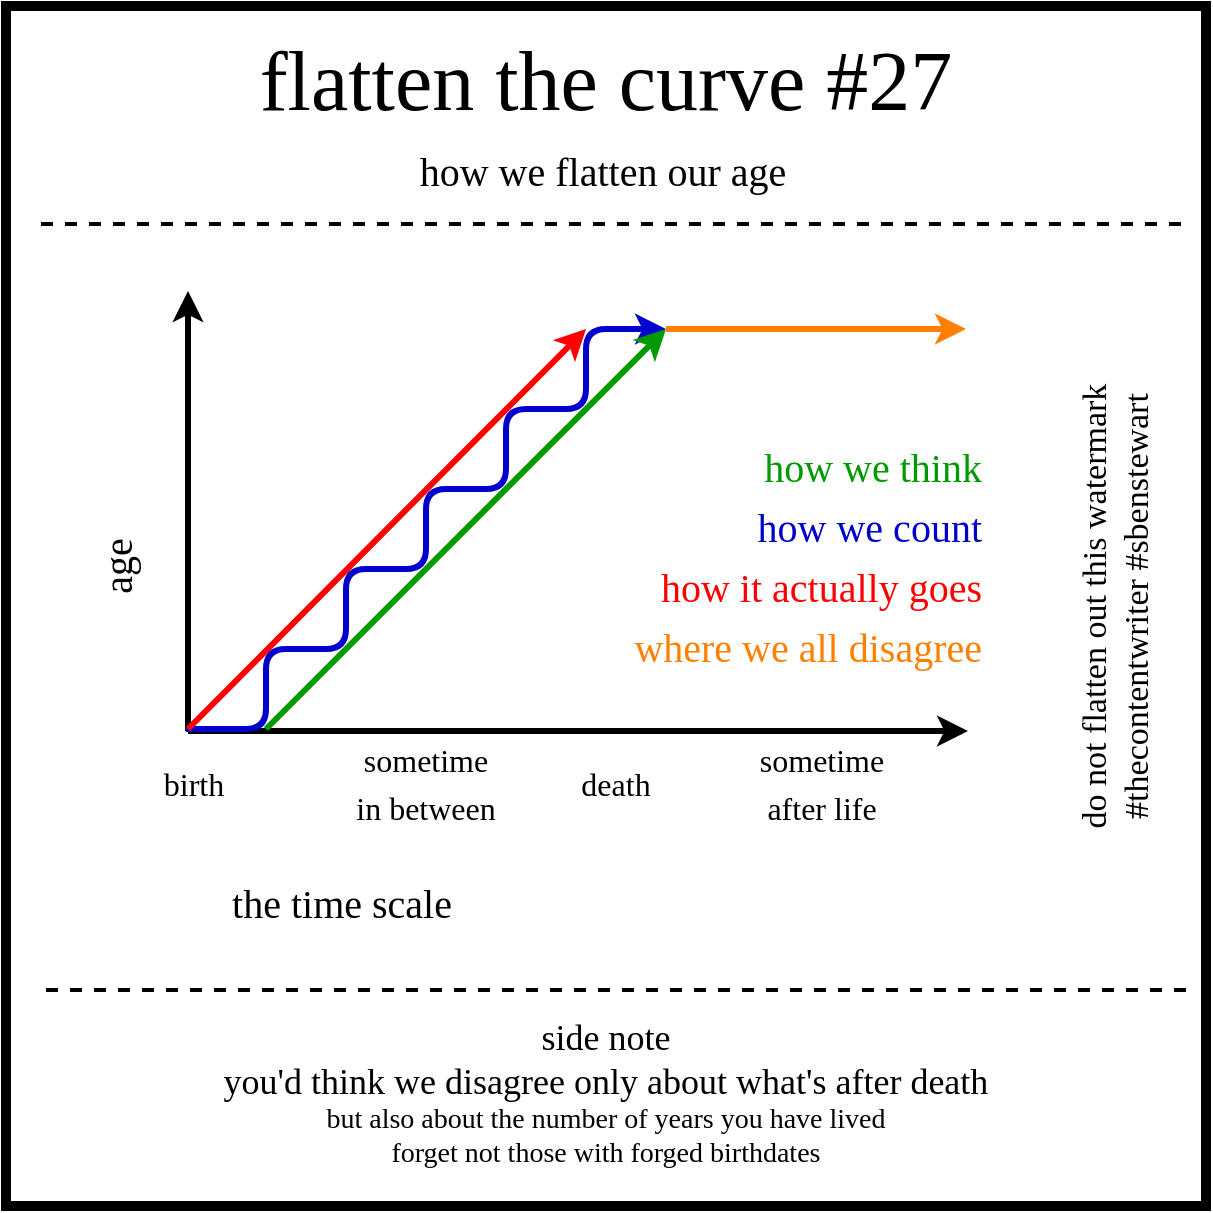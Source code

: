 <mxfile version="13.1.3" type="device"><diagram id="dX7Dphyso45SB9-RoEhv" name="Page-1"><mxGraphModel dx="742" dy="442" grid="1" gridSize="10" guides="1" tooltips="1" connect="1" arrows="1" fold="1" page="1" pageScale="1" pageWidth="827" pageHeight="1169" math="0" shadow="0"><root><mxCell id="0"/><mxCell id="1" parent="0"/><mxCell id="nfxZPmU7g6QgWNAvG-ER-2" value="" style="whiteSpace=wrap;html=1;aspect=fixed;strokeWidth=5;fillColor=none;fontFamily=xkcd;" parent="1" vertex="1"><mxGeometry x="210" y="90" width="600" height="600" as="geometry"/></mxCell><mxCell id="8b6ggLF4gSHIukh4vJdm-18" value="&lt;font&gt;&lt;font style=&quot;font-size: 42px&quot;&gt;flatten the curve #27&lt;/font&gt;&lt;br&gt;&lt;/font&gt;" style="text;html=1;strokeColor=none;fillColor=none;align=center;verticalAlign=middle;whiteSpace=wrap;rounded=0;fontFamily=xkcd;" parent="1" vertex="1"><mxGeometry x="225" y="118" width="570" height="20" as="geometry"/></mxCell><mxCell id="8b6ggLF4gSHIukh4vJdm-24" value="&lt;font&gt;&lt;span style=&quot;font-size: 20px&quot;&gt;how we flatten our age&lt;/span&gt;&lt;br&gt;&lt;/font&gt;" style="text;html=1;strokeColor=none;fillColor=none;align=center;verticalAlign=middle;whiteSpace=wrap;rounded=0;fontFamily=xkcd;" parent="1" vertex="1"><mxGeometry x="249.25" y="162" width="518.5" height="20" as="geometry"/></mxCell><mxCell id="8b6ggLF4gSHIukh4vJdm-30" value="" style="endArrow=none;dashed=1;html=1;strokeWidth=2;" parent="1" edge="1"><mxGeometry width="50" height="50" relative="1" as="geometry"><mxPoint x="797.5" y="199" as="sourcePoint"/><mxPoint x="222.5" y="199" as="targetPoint"/></mxGeometry></mxCell><mxCell id="k-dpR7HA_-HZ3Fbqk2lw-16" value="" style="endArrow=none;dashed=1;html=1;strokeWidth=2;" parent="1" edge="1"><mxGeometry width="50" height="50" relative="1" as="geometry"><mxPoint x="800" y="582" as="sourcePoint"/><mxPoint x="225" y="582" as="targetPoint"/></mxGeometry></mxCell><mxCell id="k-dpR7HA_-HZ3Fbqk2lw-17" value="&lt;font style=&quot;font-size: 14px&quot;&gt;&lt;span style=&quot;font-size: 18px&quot;&gt;side note&lt;br&gt;you'd think we disagree only about what's after death&lt;br&gt;&lt;/span&gt;but also about the number of years you have lived&lt;br&gt;forget not those with forged birthdates&lt;br&gt;&lt;/font&gt;" style="text;html=1;strokeColor=none;fillColor=none;align=center;verticalAlign=middle;whiteSpace=wrap;rounded=0;fontFamily=xkcd;" parent="1" vertex="1"><mxGeometry x="210" y="594" width="600" height="80" as="geometry"/></mxCell><mxCell id="euaHSMH8fYii958cPEId-22" style="edgeStyle=orthogonalEdgeStyle;rounded=0;orthogonalLoop=1;jettySize=auto;html=1;exitX=0.5;exitY=1;exitDx=0;exitDy=0;strokeWidth=2;" parent="1" edge="1"><mxGeometry relative="1" as="geometry"><mxPoint x="661" y="451" as="sourcePoint"/><mxPoint x="661" y="451" as="targetPoint"/></mxGeometry></mxCell><mxCell id="pKVuHFSoDqtFi99w7tCS-15" value="&lt;font style=&quot;font-size: 17px&quot;&gt;&lt;font style=&quot;font-size: 17px&quot;&gt;do not flatten out this watermark&lt;br&gt;&lt;/font&gt;#thecontentwriter #sbenstewart&lt;br&gt;&lt;/font&gt;" style="text;html=1;strokeColor=none;fillColor=none;align=center;verticalAlign=middle;whiteSpace=wrap;rounded=0;rotation=-90;fontFamily=xkcd;" parent="1" vertex="1"><mxGeometry x="605" y="380" width="320" height="20" as="geometry"/></mxCell><mxCell id="odyUgtSx1SayHA9AFXie-3" value="age" style="text;html=1;strokeColor=none;fillColor=none;align=center;verticalAlign=middle;whiteSpace=wrap;rounded=0;fontFamily=xkcd;rotation=-90;fontSize=20;" parent="1" vertex="1"><mxGeometry x="180" y="360" width="170" height="20" as="geometry"/></mxCell><mxCell id="odyUgtSx1SayHA9AFXie-14" value="&lt;font style=&quot;font-size: 20px&quot;&gt;the time scale&lt;/font&gt;" style="text;html=1;strokeColor=none;fillColor=none;align=center;verticalAlign=middle;whiteSpace=wrap;rounded=0;fontFamily=xkcd;rotation=0;fontSize=20;" parent="1" vertex="1"><mxGeometry x="240" y="527.5" width="276" height="20" as="geometry"/></mxCell><mxCell id="fDQIreuMYDqUIn-pE7Gs-9" value="&lt;font style=&quot;font-size: 16px&quot;&gt;birth&lt;br&gt;&lt;/font&gt;" style="text;html=1;strokeColor=none;fillColor=none;align=center;verticalAlign=middle;whiteSpace=wrap;rounded=0;fontFamily=xkcd;rotation=0;fontSize=20;" parent="1" vertex="1"><mxGeometry x="254" y="466.5" width="100" height="20" as="geometry"/></mxCell><mxCell id="odyUgtSx1SayHA9AFXie-1" value="" style="endArrow=classic;html=1;strokeWidth=3;startArrow=none;startFill=0;" parent="1" edge="1"><mxGeometry width="50" height="50" relative="1" as="geometry"><mxPoint x="301" y="452.5" as="sourcePoint"/><mxPoint x="301" y="232.5" as="targetPoint"/></mxGeometry></mxCell><mxCell id="odyUgtSx1SayHA9AFXie-2" value="" style="endArrow=classic;html=1;strokeWidth=3;" parent="1" edge="1"><mxGeometry width="50" height="50" relative="1" as="geometry"><mxPoint x="301" y="452.5" as="sourcePoint"/><mxPoint x="691" y="452.5" as="targetPoint"/></mxGeometry></mxCell><mxCell id="cGMLrvfSZg3sOqaBbrLv-2" value="&lt;span style=&quot;font-size: 16px&quot;&gt;sometime&lt;br&gt;in between&lt;/span&gt;" style="text;html=1;strokeColor=none;fillColor=none;align=center;verticalAlign=middle;whiteSpace=wrap;rounded=0;fontFamily=xkcd;rotation=0;fontSize=20;" parent="1" vertex="1"><mxGeometry x="370" y="466.5" width="100" height="20" as="geometry"/></mxCell><mxCell id="cGMLrvfSZg3sOqaBbrLv-5" value="&lt;span style=&quot;font-size: 16px&quot;&gt;death&lt;/span&gt;" style="text;html=1;strokeColor=none;fillColor=none;align=center;verticalAlign=middle;whiteSpace=wrap;rounded=0;fontFamily=xkcd;rotation=0;fontSize=20;" parent="1" vertex="1"><mxGeometry x="470" y="466.5" width="90" height="20" as="geometry"/></mxCell><mxCell id="L_Pzf_iVGUzFS7Sn7bNm-7" value="" style="endArrow=classic;html=1;strokeWidth=3;strokeColor=#0000CC;" edge="1" parent="1"><mxGeometry width="50" height="50" relative="1" as="geometry"><mxPoint x="300" y="451.5" as="sourcePoint"/><mxPoint x="540" y="251.5" as="targetPoint"/><Array as="points"><mxPoint x="340" y="451.5"/><mxPoint x="340" y="411.5"/><mxPoint x="380" y="411.5"/><mxPoint x="380" y="371.5"/><mxPoint x="420" y="371.5"/><mxPoint x="420" y="331.5"/><mxPoint x="460" y="331.5"/><mxPoint x="460" y="291.5"/><mxPoint x="500" y="291.5"/><mxPoint x="500" y="251.5"/><mxPoint x="540" y="251.5"/></Array></mxGeometry></mxCell><mxCell id="L_Pzf_iVGUzFS7Sn7bNm-9" value="&lt;span style=&quot;font-size: 16px&quot;&gt;sometime&lt;br&gt;after life&lt;br&gt;&lt;/span&gt;" style="text;html=1;strokeColor=none;fillColor=none;align=center;verticalAlign=middle;whiteSpace=wrap;rounded=0;fontFamily=xkcd;rotation=0;fontSize=20;" vertex="1" parent="1"><mxGeometry x="545" y="466.5" width="146" height="20" as="geometry"/></mxCell><mxCell id="L_Pzf_iVGUzFS7Sn7bNm-12" value="" style="endArrow=classic;html=1;strokeWidth=3;strokeColor=#FF0000;" edge="1" parent="1"><mxGeometry width="50" height="50" relative="1" as="geometry"><mxPoint x="301" y="451.5" as="sourcePoint"/><mxPoint x="500" y="251.5" as="targetPoint"/></mxGeometry></mxCell><mxCell id="L_Pzf_iVGUzFS7Sn7bNm-13" value="" style="endArrow=classic;html=1;strokeWidth=3;strokeColor=#009900;" edge="1" parent="1"><mxGeometry width="50" height="50" relative="1" as="geometry"><mxPoint x="340" y="451.5" as="sourcePoint"/><mxPoint x="540" y="251.5" as="targetPoint"/></mxGeometry></mxCell><mxCell id="L_Pzf_iVGUzFS7Sn7bNm-14" value="" style="endArrow=classic;html=1;strokeColor=#FF8000;strokeWidth=3;" edge="1" parent="1"><mxGeometry width="50" height="50" relative="1" as="geometry"><mxPoint x="540" y="251.5" as="sourcePoint"/><mxPoint x="690" y="251.5" as="targetPoint"/></mxGeometry></mxCell><mxCell id="L_Pzf_iVGUzFS7Sn7bNm-16" value="&lt;font style=&quot;font-size: 20px&quot; color=&quot;#009900&quot;&gt;how we think&lt;/font&gt;" style="text;html=1;strokeColor=none;fillColor=none;align=right;verticalAlign=middle;whiteSpace=wrap;rounded=0;fontFamily=xkcd;rotation=0;fontSize=20;" vertex="1" parent="1"><mxGeometry x="500" y="310" width="200" height="20" as="geometry"/></mxCell><mxCell id="L_Pzf_iVGUzFS7Sn7bNm-17" value="&lt;font style=&quot;font-size: 20px&quot; color=&quot;#0000cc&quot;&gt;how we count&lt;/font&gt;" style="text;html=1;strokeColor=none;fillColor=none;align=right;verticalAlign=middle;whiteSpace=wrap;rounded=0;fontFamily=xkcd;rotation=0;fontSize=20;" vertex="1" parent="1"><mxGeometry x="500" y="340" width="200" height="20" as="geometry"/></mxCell><mxCell id="L_Pzf_iVGUzFS7Sn7bNm-18" value="&lt;font style=&quot;font-size: 20px&quot; color=&quot;#ff0000&quot;&gt;how it actually goes&lt;/font&gt;" style="text;html=1;strokeColor=none;fillColor=none;align=right;verticalAlign=middle;whiteSpace=wrap;rounded=0;fontFamily=xkcd;rotation=0;fontSize=20;" vertex="1" parent="1"><mxGeometry x="470" y="370" width="230" height="20" as="geometry"/></mxCell><mxCell id="L_Pzf_iVGUzFS7Sn7bNm-19" value="&lt;font style=&quot;font-size: 20px&quot; color=&quot;#ff8000&quot;&gt;where we all disagree&lt;/font&gt;" style="text;html=1;strokeColor=none;fillColor=none;align=right;verticalAlign=middle;whiteSpace=wrap;rounded=0;fontFamily=xkcd;rotation=0;fontSize=20;" vertex="1" parent="1"><mxGeometry x="460" y="400" width="240" height="20" as="geometry"/></mxCell></root></mxGraphModel></diagram></mxfile>